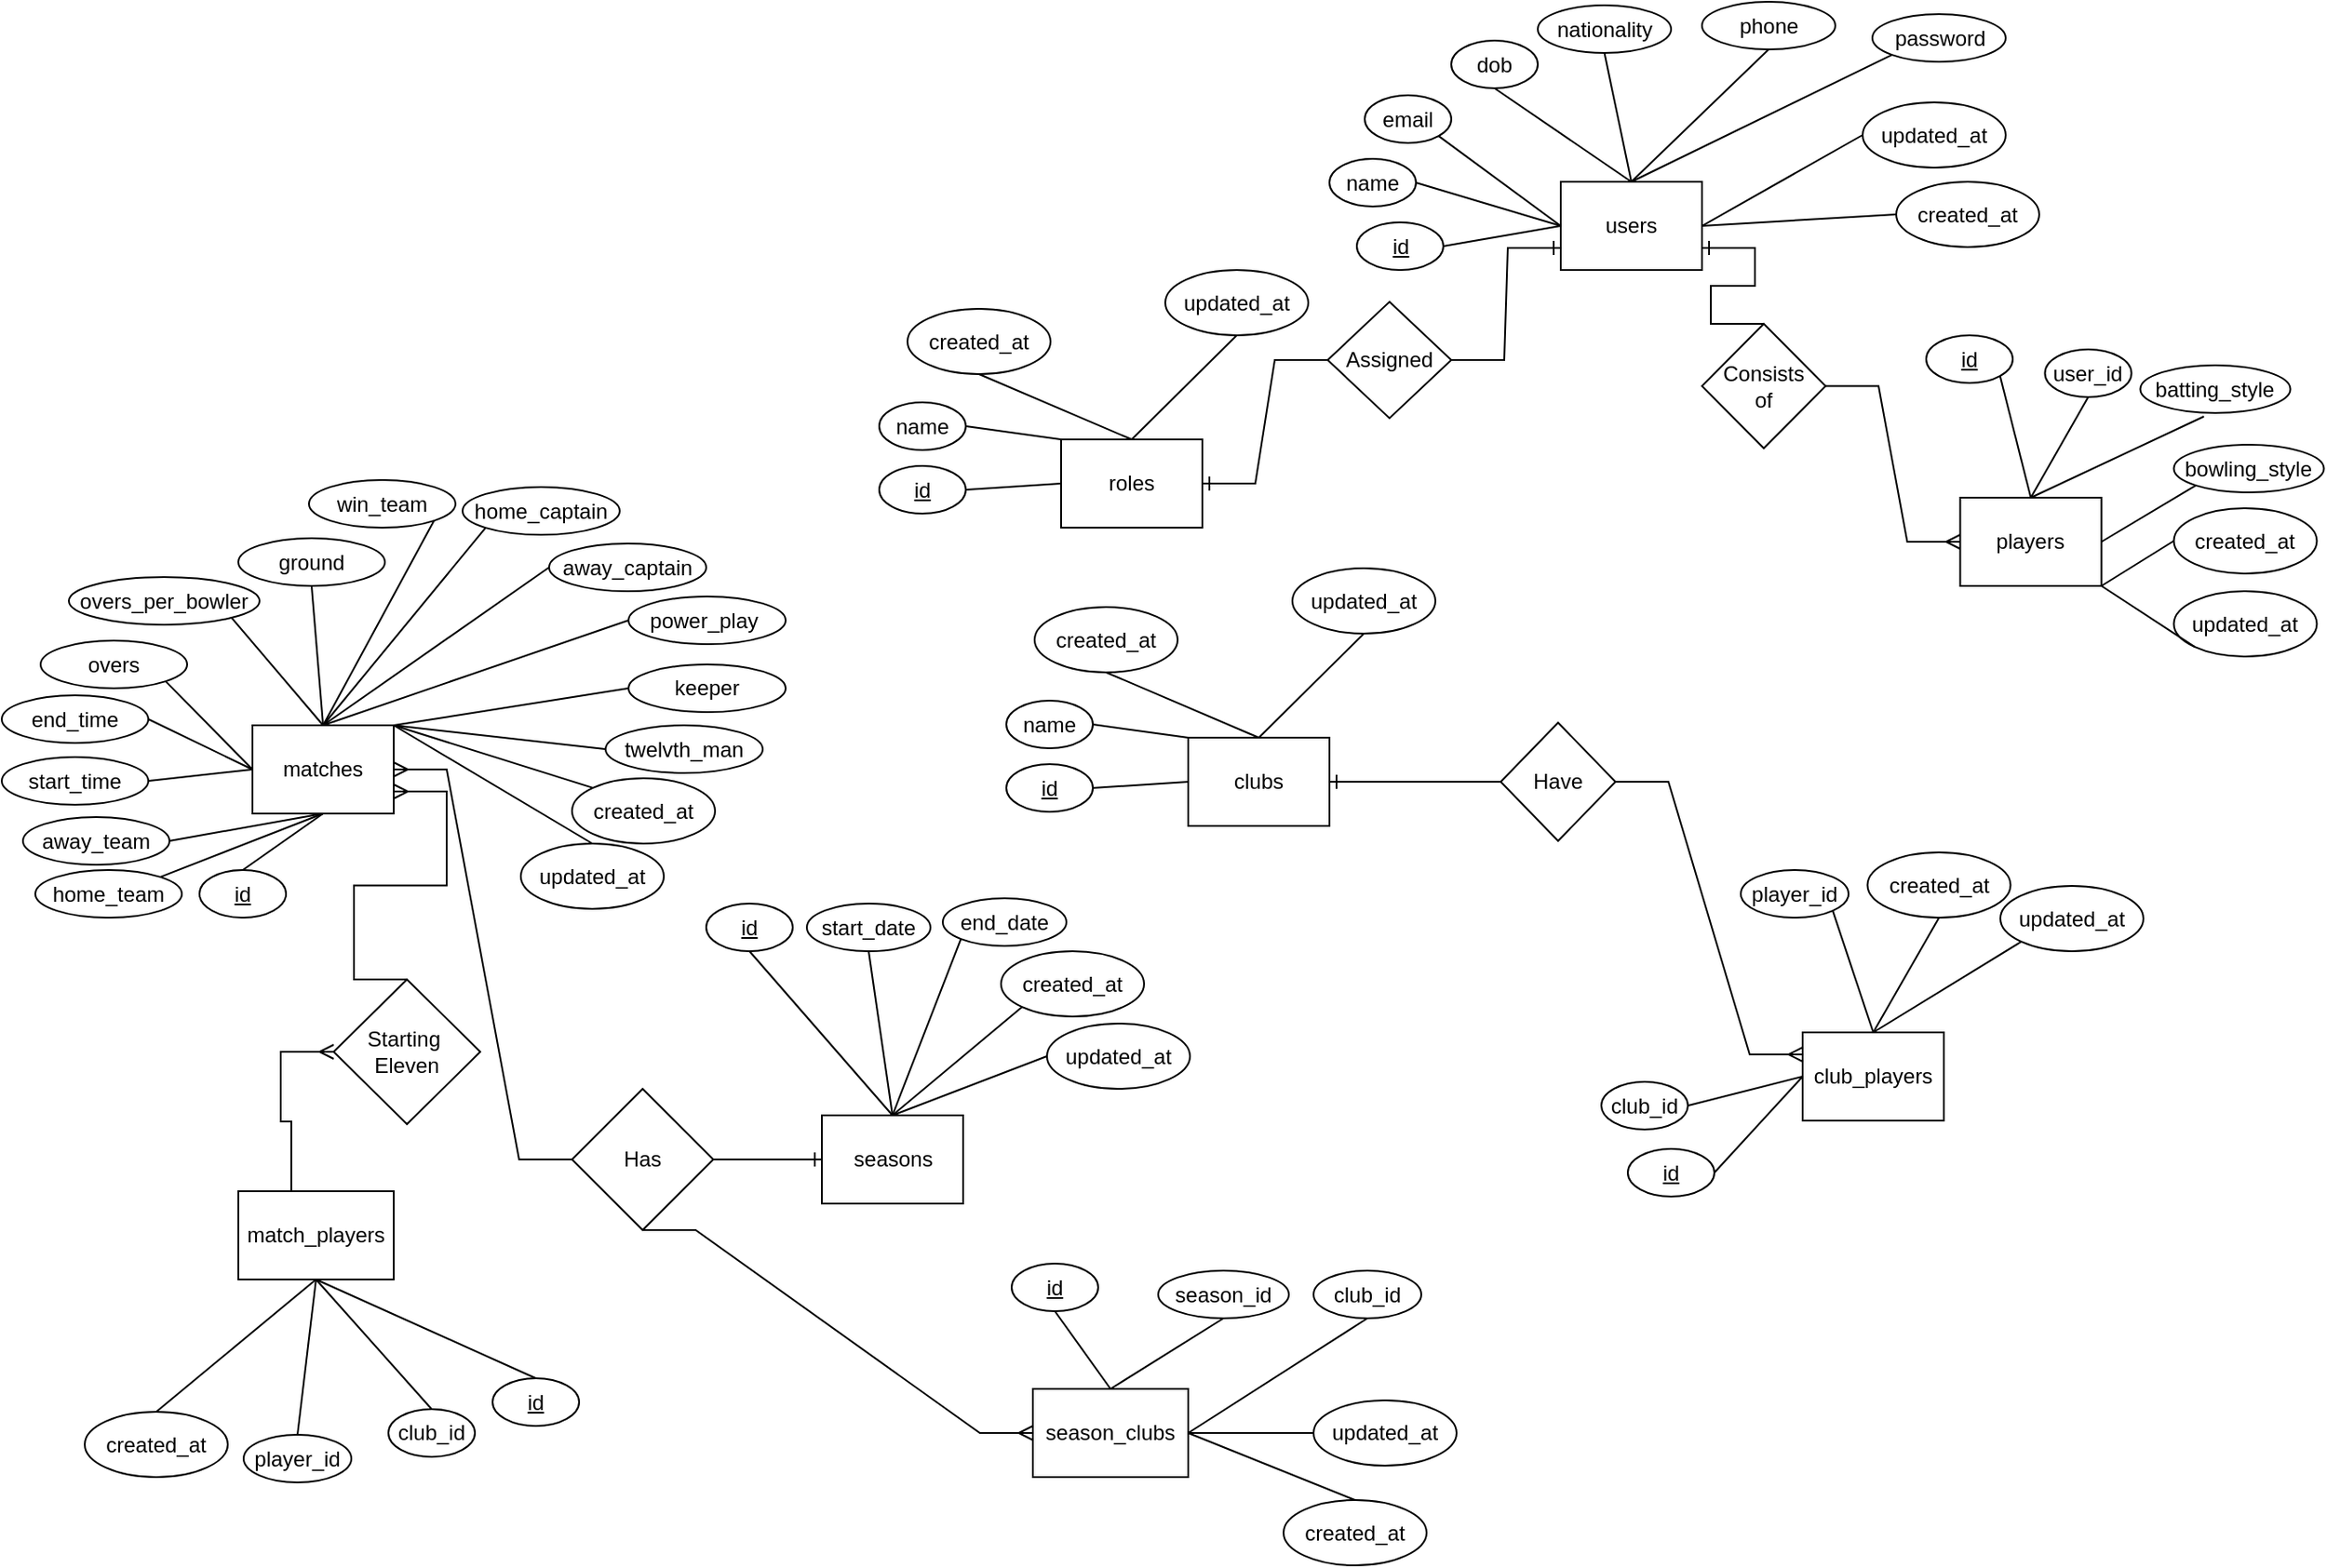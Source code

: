 <mxfile version="21.7.2" type="device">
  <diagram name="Page-1" id="DZMdjqHMWv8o_AHQN4ft">
    <mxGraphModel dx="1379" dy="1230" grid="0" gridSize="10" guides="1" tooltips="1" connect="1" arrows="1" fold="1" page="0" pageScale="1" pageWidth="850" pageHeight="1100" math="0" shadow="0">
      <root>
        <mxCell id="0" />
        <mxCell id="1" parent="0" />
        <mxCell id="oM0R_nX2dgZcSL13MjSg-1" value="clubs" style="rounded=0;whiteSpace=wrap;html=1;" parent="1" vertex="1">
          <mxGeometry x="375" y="-23" width="80" height="50" as="geometry" />
        </mxCell>
        <mxCell id="oM0R_nX2dgZcSL13MjSg-4" value="matches" style="rounded=0;whiteSpace=wrap;html=1;" parent="1" vertex="1">
          <mxGeometry x="-155" y="-30" width="80" height="50" as="geometry" />
        </mxCell>
        <mxCell id="oM0R_nX2dgZcSL13MjSg-11" value="&lt;u&gt;id&lt;/u&gt;" style="ellipse;whiteSpace=wrap;html=1;" parent="1" vertex="1">
          <mxGeometry x="272" y="-8" width="49" height="27" as="geometry" />
        </mxCell>
        <mxCell id="oM0R_nX2dgZcSL13MjSg-12" value="name" style="ellipse;whiteSpace=wrap;html=1;" parent="1" vertex="1">
          <mxGeometry x="272" y="-44" width="49" height="27" as="geometry" />
        </mxCell>
        <mxCell id="oM0R_nX2dgZcSL13MjSg-14" value="updated_at" style="ellipse;whiteSpace=wrap;html=1;" parent="1" vertex="1">
          <mxGeometry x="434" y="-119" width="81" height="37" as="geometry" />
        </mxCell>
        <mxCell id="oM0R_nX2dgZcSL13MjSg-15" value="created_at" style="ellipse;whiteSpace=wrap;html=1;" parent="1" vertex="1">
          <mxGeometry x="288" y="-97" width="81" height="37" as="geometry" />
        </mxCell>
        <mxCell id="oM0R_nX2dgZcSL13MjSg-18" value="" style="endArrow=none;html=1;rounded=0;exitX=1;exitY=0.5;exitDx=0;exitDy=0;entryX=0;entryY=0.5;entryDx=0;entryDy=0;" parent="1" source="oM0R_nX2dgZcSL13MjSg-11" target="oM0R_nX2dgZcSL13MjSg-1" edge="1">
          <mxGeometry width="50" height="50" relative="1" as="geometry">
            <mxPoint x="312" y="40" as="sourcePoint" />
            <mxPoint x="362" y="-10" as="targetPoint" />
          </mxGeometry>
        </mxCell>
        <mxCell id="oM0R_nX2dgZcSL13MjSg-20" value="" style="endArrow=none;html=1;rounded=0;entryX=0;entryY=0;entryDx=0;entryDy=0;exitX=1;exitY=0.5;exitDx=0;exitDy=0;" parent="1" source="oM0R_nX2dgZcSL13MjSg-12" target="oM0R_nX2dgZcSL13MjSg-1" edge="1">
          <mxGeometry width="50" height="50" relative="1" as="geometry">
            <mxPoint x="330" y="-17" as="sourcePoint" />
            <mxPoint x="380" y="-67" as="targetPoint" />
          </mxGeometry>
        </mxCell>
        <mxCell id="oM0R_nX2dgZcSL13MjSg-21" value="" style="endArrow=none;html=1;rounded=0;exitX=0.5;exitY=1;exitDx=0;exitDy=0;entryX=0.5;entryY=0;entryDx=0;entryDy=0;" parent="1" source="oM0R_nX2dgZcSL13MjSg-15" target="oM0R_nX2dgZcSL13MjSg-1" edge="1">
          <mxGeometry width="50" height="50" relative="1" as="geometry">
            <mxPoint x="442" y="63" as="sourcePoint" />
            <mxPoint x="409" y="-21" as="targetPoint" />
          </mxGeometry>
        </mxCell>
        <mxCell id="oM0R_nX2dgZcSL13MjSg-22" value="" style="endArrow=none;html=1;rounded=0;exitX=0.5;exitY=0;exitDx=0;exitDy=0;entryX=0.5;entryY=1;entryDx=0;entryDy=0;" parent="1" source="oM0R_nX2dgZcSL13MjSg-1" target="oM0R_nX2dgZcSL13MjSg-14" edge="1">
          <mxGeometry width="50" height="50" relative="1" as="geometry">
            <mxPoint x="338" y="-50" as="sourcePoint" />
            <mxPoint x="425" y="-13" as="targetPoint" />
          </mxGeometry>
        </mxCell>
        <mxCell id="oM0R_nX2dgZcSL13MjSg-24" value="users" style="rounded=0;whiteSpace=wrap;html=1;" parent="1" vertex="1">
          <mxGeometry x="586" y="-338" width="80" height="50" as="geometry" />
        </mxCell>
        <mxCell id="oM0R_nX2dgZcSL13MjSg-25" value="&lt;u&gt;id&lt;/u&gt;" style="ellipse;whiteSpace=wrap;html=1;" parent="1" vertex="1">
          <mxGeometry x="470.5" y="-315" width="49" height="27" as="geometry" />
        </mxCell>
        <mxCell id="oM0R_nX2dgZcSL13MjSg-26" value="name" style="ellipse;whiteSpace=wrap;html=1;" parent="1" vertex="1">
          <mxGeometry x="455" y="-351" width="49" height="27" as="geometry" />
        </mxCell>
        <mxCell id="oM0R_nX2dgZcSL13MjSg-27" value="updated_at" style="ellipse;whiteSpace=wrap;html=1;" parent="1" vertex="1">
          <mxGeometry x="757" y="-383" width="81" height="37" as="geometry" />
        </mxCell>
        <mxCell id="oM0R_nX2dgZcSL13MjSg-28" value="created_at" style="ellipse;whiteSpace=wrap;html=1;" parent="1" vertex="1">
          <mxGeometry x="776" y="-338" width="81" height="37" as="geometry" />
        </mxCell>
        <mxCell id="oM0R_nX2dgZcSL13MjSg-29" value="" style="endArrow=none;html=1;rounded=0;exitX=1;exitY=0.5;exitDx=0;exitDy=0;entryX=0;entryY=0.5;entryDx=0;entryDy=0;" parent="1" source="oM0R_nX2dgZcSL13MjSg-25" target="oM0R_nX2dgZcSL13MjSg-24" edge="1">
          <mxGeometry width="50" height="50" relative="1" as="geometry">
            <mxPoint x="523" y="-275" as="sourcePoint" />
            <mxPoint x="573" y="-325" as="targetPoint" />
          </mxGeometry>
        </mxCell>
        <mxCell id="oM0R_nX2dgZcSL13MjSg-30" value="" style="endArrow=none;html=1;rounded=0;entryX=0;entryY=0.5;entryDx=0;entryDy=0;exitX=1;exitY=0.5;exitDx=0;exitDy=0;" parent="1" source="oM0R_nX2dgZcSL13MjSg-26" target="oM0R_nX2dgZcSL13MjSg-24" edge="1">
          <mxGeometry width="50" height="50" relative="1" as="geometry">
            <mxPoint x="541" y="-332" as="sourcePoint" />
            <mxPoint x="591" y="-382" as="targetPoint" />
          </mxGeometry>
        </mxCell>
        <mxCell id="oM0R_nX2dgZcSL13MjSg-31" value="" style="endArrow=none;html=1;rounded=0;exitX=0;exitY=0.5;exitDx=0;exitDy=0;entryX=1;entryY=0.5;entryDx=0;entryDy=0;" parent="1" source="oM0R_nX2dgZcSL13MjSg-28" target="oM0R_nX2dgZcSL13MjSg-24" edge="1">
          <mxGeometry width="50" height="50" relative="1" as="geometry">
            <mxPoint x="653" y="-252" as="sourcePoint" />
            <mxPoint x="620" y="-336" as="targetPoint" />
          </mxGeometry>
        </mxCell>
        <mxCell id="oM0R_nX2dgZcSL13MjSg-32" value="" style="endArrow=none;html=1;rounded=0;exitX=1;exitY=0.5;exitDx=0;exitDy=0;entryX=0;entryY=0.5;entryDx=0;entryDy=0;" parent="1" source="oM0R_nX2dgZcSL13MjSg-24" target="oM0R_nX2dgZcSL13MjSg-27" edge="1">
          <mxGeometry width="50" height="50" relative="1" as="geometry">
            <mxPoint x="549" y="-365" as="sourcePoint" />
            <mxPoint x="636" y="-328" as="targetPoint" />
          </mxGeometry>
        </mxCell>
        <mxCell id="oM0R_nX2dgZcSL13MjSg-33" value="email" style="ellipse;whiteSpace=wrap;html=1;" parent="1" vertex="1">
          <mxGeometry x="475" y="-387" width="49" height="27" as="geometry" />
        </mxCell>
        <mxCell id="oM0R_nX2dgZcSL13MjSg-35" value="dob" style="ellipse;whiteSpace=wrap;html=1;" parent="1" vertex="1">
          <mxGeometry x="524" y="-418" width="49" height="27" as="geometry" />
        </mxCell>
        <mxCell id="oM0R_nX2dgZcSL13MjSg-37" value="nationality" style="ellipse;whiteSpace=wrap;html=1;" parent="1" vertex="1">
          <mxGeometry x="573" y="-438" width="75.5" height="27" as="geometry" />
        </mxCell>
        <mxCell id="oM0R_nX2dgZcSL13MjSg-38" value="password" style="ellipse;whiteSpace=wrap;html=1;" parent="1" vertex="1">
          <mxGeometry x="762.5" y="-433" width="75.5" height="27" as="geometry" />
        </mxCell>
        <mxCell id="oM0R_nX2dgZcSL13MjSg-39" value="phone" style="ellipse;whiteSpace=wrap;html=1;" parent="1" vertex="1">
          <mxGeometry x="666" y="-440" width="75.5" height="27" as="geometry" />
        </mxCell>
        <mxCell id="oM0R_nX2dgZcSL13MjSg-40" value="" style="endArrow=none;html=1;rounded=0;entryX=0;entryY=0.5;entryDx=0;entryDy=0;exitX=1;exitY=1;exitDx=0;exitDy=0;" parent="1" source="oM0R_nX2dgZcSL13MjSg-33" target="oM0R_nX2dgZcSL13MjSg-24" edge="1">
          <mxGeometry width="50" height="50" relative="1" as="geometry">
            <mxPoint x="514" y="-327" as="sourcePoint" />
            <mxPoint x="596" y="-303" as="targetPoint" />
          </mxGeometry>
        </mxCell>
        <mxCell id="oM0R_nX2dgZcSL13MjSg-42" value="" style="endArrow=none;html=1;rounded=0;entryX=0.5;entryY=0;entryDx=0;entryDy=0;exitX=0.5;exitY=1;exitDx=0;exitDy=0;" parent="1" source="oM0R_nX2dgZcSL13MjSg-35" target="oM0R_nX2dgZcSL13MjSg-24" edge="1">
          <mxGeometry width="50" height="50" relative="1" as="geometry">
            <mxPoint x="524" y="-317" as="sourcePoint" />
            <mxPoint x="606" y="-293" as="targetPoint" />
          </mxGeometry>
        </mxCell>
        <mxCell id="oM0R_nX2dgZcSL13MjSg-43" value="" style="endArrow=none;html=1;rounded=0;entryX=0.5;entryY=0;entryDx=0;entryDy=0;exitX=0.5;exitY=1;exitDx=0;exitDy=0;" parent="1" source="oM0R_nX2dgZcSL13MjSg-37" target="oM0R_nX2dgZcSL13MjSg-24" edge="1">
          <mxGeometry width="50" height="50" relative="1" as="geometry">
            <mxPoint x="534" y="-307" as="sourcePoint" />
            <mxPoint x="616" y="-283" as="targetPoint" />
          </mxGeometry>
        </mxCell>
        <mxCell id="oM0R_nX2dgZcSL13MjSg-44" value="" style="endArrow=none;html=1;rounded=0;entryX=0.5;entryY=0;entryDx=0;entryDy=0;exitX=0.5;exitY=1;exitDx=0;exitDy=0;" parent="1" source="oM0R_nX2dgZcSL13MjSg-39" target="oM0R_nX2dgZcSL13MjSg-24" edge="1">
          <mxGeometry width="50" height="50" relative="1" as="geometry">
            <mxPoint x="544" y="-297" as="sourcePoint" />
            <mxPoint x="626" y="-273" as="targetPoint" />
          </mxGeometry>
        </mxCell>
        <mxCell id="oM0R_nX2dgZcSL13MjSg-45" value="" style="endArrow=none;html=1;rounded=0;entryX=0.5;entryY=0;entryDx=0;entryDy=0;exitX=0;exitY=1;exitDx=0;exitDy=0;" parent="1" source="oM0R_nX2dgZcSL13MjSg-38" target="oM0R_nX2dgZcSL13MjSg-24" edge="1">
          <mxGeometry width="50" height="50" relative="1" as="geometry">
            <mxPoint x="554" y="-287" as="sourcePoint" />
            <mxPoint x="636" y="-263" as="targetPoint" />
          </mxGeometry>
        </mxCell>
        <mxCell id="oM0R_nX2dgZcSL13MjSg-46" value="club_players" style="rounded=0;whiteSpace=wrap;html=1;" parent="1" vertex="1">
          <mxGeometry x="723" y="144" width="80" height="50" as="geometry" />
        </mxCell>
        <mxCell id="oM0R_nX2dgZcSL13MjSg-47" value="&lt;u&gt;id&lt;/u&gt;" style="ellipse;whiteSpace=wrap;html=1;" parent="1" vertex="1">
          <mxGeometry x="624" y="210" width="49" height="27" as="geometry" />
        </mxCell>
        <mxCell id="oM0R_nX2dgZcSL13MjSg-48" value="club_id" style="ellipse;whiteSpace=wrap;html=1;" parent="1" vertex="1">
          <mxGeometry x="609" y="172" width="49" height="27" as="geometry" />
        </mxCell>
        <mxCell id="oM0R_nX2dgZcSL13MjSg-49" value="updated_at" style="ellipse;whiteSpace=wrap;html=1;" parent="1" vertex="1">
          <mxGeometry x="835" y="61" width="81" height="37" as="geometry" />
        </mxCell>
        <mxCell id="oM0R_nX2dgZcSL13MjSg-50" value="created_at" style="ellipse;whiteSpace=wrap;html=1;" parent="1" vertex="1">
          <mxGeometry x="759.75" y="42" width="81" height="37" as="geometry" />
        </mxCell>
        <mxCell id="oM0R_nX2dgZcSL13MjSg-51" value="" style="endArrow=none;html=1;rounded=0;exitX=1;exitY=0.5;exitDx=0;exitDy=0;entryX=0;entryY=0.5;entryDx=0;entryDy=0;" parent="1" source="oM0R_nX2dgZcSL13MjSg-47" target="oM0R_nX2dgZcSL13MjSg-46" edge="1">
          <mxGeometry width="50" height="50" relative="1" as="geometry">
            <mxPoint x="660" y="207" as="sourcePoint" />
            <mxPoint x="710" y="157" as="targetPoint" />
          </mxGeometry>
        </mxCell>
        <mxCell id="oM0R_nX2dgZcSL13MjSg-52" value="" style="endArrow=none;html=1;rounded=0;entryX=0;entryY=0.5;entryDx=0;entryDy=0;exitX=1;exitY=0.5;exitDx=0;exitDy=0;" parent="1" source="oM0R_nX2dgZcSL13MjSg-48" target="oM0R_nX2dgZcSL13MjSg-46" edge="1">
          <mxGeometry width="50" height="50" relative="1" as="geometry">
            <mxPoint x="678" y="150" as="sourcePoint" />
            <mxPoint x="728" y="100" as="targetPoint" />
          </mxGeometry>
        </mxCell>
        <mxCell id="oM0R_nX2dgZcSL13MjSg-53" value="" style="endArrow=none;html=1;rounded=0;exitX=0.5;exitY=1;exitDx=0;exitDy=0;entryX=0.5;entryY=0;entryDx=0;entryDy=0;" parent="1" source="oM0R_nX2dgZcSL13MjSg-50" target="oM0R_nX2dgZcSL13MjSg-46" edge="1">
          <mxGeometry width="50" height="50" relative="1" as="geometry">
            <mxPoint x="790" y="230" as="sourcePoint" />
            <mxPoint x="757" y="146" as="targetPoint" />
          </mxGeometry>
        </mxCell>
        <mxCell id="oM0R_nX2dgZcSL13MjSg-54" value="" style="endArrow=none;html=1;rounded=0;exitX=0.5;exitY=0;exitDx=0;exitDy=0;entryX=0;entryY=1;entryDx=0;entryDy=0;" parent="1" source="oM0R_nX2dgZcSL13MjSg-46" target="oM0R_nX2dgZcSL13MjSg-49" edge="1">
          <mxGeometry width="50" height="50" relative="1" as="geometry">
            <mxPoint x="686" y="117" as="sourcePoint" />
            <mxPoint x="773" y="154" as="targetPoint" />
          </mxGeometry>
        </mxCell>
        <mxCell id="oM0R_nX2dgZcSL13MjSg-55" value="player_id" style="ellipse;whiteSpace=wrap;html=1;" parent="1" vertex="1">
          <mxGeometry x="688" y="52" width="61" height="27" as="geometry" />
        </mxCell>
        <mxCell id="oM0R_nX2dgZcSL13MjSg-56" value="" style="endArrow=none;html=1;rounded=0;exitX=0.5;exitY=0;exitDx=0;exitDy=0;entryX=1;entryY=1;entryDx=0;entryDy=0;" parent="1" source="oM0R_nX2dgZcSL13MjSg-46" target="oM0R_nX2dgZcSL13MjSg-55" edge="1">
          <mxGeometry width="50" height="50" relative="1" as="geometry">
            <mxPoint x="385" y="146" as="sourcePoint" />
            <mxPoint x="445" y="87" as="targetPoint" />
          </mxGeometry>
        </mxCell>
        <mxCell id="oM0R_nX2dgZcSL13MjSg-61" value="&lt;u&gt;id&lt;/u&gt;" style="ellipse;whiteSpace=wrap;html=1;" parent="1" vertex="1">
          <mxGeometry x="-185" y="52" width="49" height="27" as="geometry" />
        </mxCell>
        <mxCell id="oM0R_nX2dgZcSL13MjSg-62" value="home_team" style="ellipse;whiteSpace=wrap;html=1;" parent="1" vertex="1">
          <mxGeometry x="-278" y="52" width="83" height="27" as="geometry" />
        </mxCell>
        <mxCell id="oM0R_nX2dgZcSL13MjSg-63" value="away_team" style="ellipse;whiteSpace=wrap;html=1;" parent="1" vertex="1">
          <mxGeometry x="-285" y="22" width="83" height="27" as="geometry" />
        </mxCell>
        <mxCell id="oM0R_nX2dgZcSL13MjSg-64" value="overs_per_bowler" style="ellipse;whiteSpace=wrap;html=1;" parent="1" vertex="1">
          <mxGeometry x="-259" y="-114" width="108" height="27" as="geometry" />
        </mxCell>
        <mxCell id="oM0R_nX2dgZcSL13MjSg-65" value="end_time" style="ellipse;whiteSpace=wrap;html=1;" parent="1" vertex="1">
          <mxGeometry x="-297" y="-47" width="83" height="27" as="geometry" />
        </mxCell>
        <mxCell id="oM0R_nX2dgZcSL13MjSg-66" value="start_time" style="ellipse;whiteSpace=wrap;html=1;" parent="1" vertex="1">
          <mxGeometry x="-297" y="-12" width="83" height="27" as="geometry" />
        </mxCell>
        <mxCell id="oM0R_nX2dgZcSL13MjSg-67" value="overs" style="ellipse;whiteSpace=wrap;html=1;" parent="1" vertex="1">
          <mxGeometry x="-275" y="-78" width="83" height="27" as="geometry" />
        </mxCell>
        <mxCell id="oM0R_nX2dgZcSL13MjSg-68" value="ground" style="ellipse;whiteSpace=wrap;html=1;" parent="1" vertex="1">
          <mxGeometry x="-163" y="-136" width="83" height="27" as="geometry" />
        </mxCell>
        <mxCell id="oM0R_nX2dgZcSL13MjSg-70" value="home_captain" style="ellipse;whiteSpace=wrap;html=1;" parent="1" vertex="1">
          <mxGeometry x="-36" y="-165" width="89" height="27" as="geometry" />
        </mxCell>
        <mxCell id="oM0R_nX2dgZcSL13MjSg-71" value="win_team" style="ellipse;whiteSpace=wrap;html=1;" parent="1" vertex="1">
          <mxGeometry x="-123" y="-169" width="83" height="27" as="geometry" />
        </mxCell>
        <mxCell id="oM0R_nX2dgZcSL13MjSg-72" value="away_captain" style="ellipse;whiteSpace=wrap;html=1;" parent="1" vertex="1">
          <mxGeometry x="13" y="-133" width="89" height="27" as="geometry" />
        </mxCell>
        <mxCell id="oM0R_nX2dgZcSL13MjSg-74" value="keeper" style="ellipse;whiteSpace=wrap;html=1;" parent="1" vertex="1">
          <mxGeometry x="58" y="-64.5" width="89" height="27" as="geometry" />
        </mxCell>
        <mxCell id="oM0R_nX2dgZcSL13MjSg-76" value="power_play&amp;nbsp;" style="ellipse;whiteSpace=wrap;html=1;" parent="1" vertex="1">
          <mxGeometry x="58" y="-103" width="89" height="27" as="geometry" />
        </mxCell>
        <mxCell id="oM0R_nX2dgZcSL13MjSg-77" value="twelvth_man" style="ellipse;whiteSpace=wrap;html=1;" parent="1" vertex="1">
          <mxGeometry x="45" y="-30" width="89" height="27" as="geometry" />
        </mxCell>
        <mxCell id="oM0R_nX2dgZcSL13MjSg-78" value="updated_at" style="ellipse;whiteSpace=wrap;html=1;" parent="1" vertex="1">
          <mxGeometry x="-3" y="37" width="81" height="37" as="geometry" />
        </mxCell>
        <mxCell id="oM0R_nX2dgZcSL13MjSg-79" value="created_at" style="ellipse;whiteSpace=wrap;html=1;" parent="1" vertex="1">
          <mxGeometry x="26" width="81" height="37" as="geometry" />
        </mxCell>
        <mxCell id="oM0R_nX2dgZcSL13MjSg-81" value="" style="endArrow=none;html=1;rounded=0;exitX=0.5;exitY=0;exitDx=0;exitDy=0;entryX=0.5;entryY=1;entryDx=0;entryDy=0;" parent="1" source="oM0R_nX2dgZcSL13MjSg-61" target="oM0R_nX2dgZcSL13MjSg-4" edge="1">
          <mxGeometry width="50" height="50" relative="1" as="geometry">
            <mxPoint x="148" y="-180" as="sourcePoint" />
            <mxPoint x="202" y="-184" as="targetPoint" />
          </mxGeometry>
        </mxCell>
        <mxCell id="oM0R_nX2dgZcSL13MjSg-82" value="" style="endArrow=none;html=1;rounded=0;exitX=1;exitY=0;exitDx=0;exitDy=0;entryX=0.5;entryY=1;entryDx=0;entryDy=0;" parent="1" source="oM0R_nX2dgZcSL13MjSg-62" target="oM0R_nX2dgZcSL13MjSg-4" edge="1">
          <mxGeometry width="50" height="50" relative="1" as="geometry">
            <mxPoint x="259" y="-80" as="sourcePoint" />
            <mxPoint x="309" y="-130" as="targetPoint" />
          </mxGeometry>
        </mxCell>
        <mxCell id="oM0R_nX2dgZcSL13MjSg-83" value="" style="endArrow=none;html=1;rounded=0;exitX=1;exitY=0.5;exitDx=0;exitDy=0;entryX=0.5;entryY=1;entryDx=0;entryDy=0;" parent="1" source="oM0R_nX2dgZcSL13MjSg-63" target="oM0R_nX2dgZcSL13MjSg-4" edge="1">
          <mxGeometry width="50" height="50" relative="1" as="geometry">
            <mxPoint x="-181" y="-80" as="sourcePoint" />
            <mxPoint x="-131" y="-130" as="targetPoint" />
          </mxGeometry>
        </mxCell>
        <mxCell id="oM0R_nX2dgZcSL13MjSg-84" value="" style="endArrow=none;html=1;rounded=0;exitX=1;exitY=0.5;exitDx=0;exitDy=0;entryX=0;entryY=0.5;entryDx=0;entryDy=0;" parent="1" source="oM0R_nX2dgZcSL13MjSg-66" target="oM0R_nX2dgZcSL13MjSg-4" edge="1">
          <mxGeometry width="50" height="50" relative="1" as="geometry">
            <mxPoint x="-181" y="-80" as="sourcePoint" />
            <mxPoint x="-131" y="-130" as="targetPoint" />
          </mxGeometry>
        </mxCell>
        <mxCell id="oM0R_nX2dgZcSL13MjSg-85" value="" style="endArrow=none;html=1;rounded=0;exitX=1;exitY=0.5;exitDx=0;exitDy=0;entryX=0;entryY=0.5;entryDx=0;entryDy=0;" parent="1" source="oM0R_nX2dgZcSL13MjSg-65" target="oM0R_nX2dgZcSL13MjSg-4" edge="1">
          <mxGeometry width="50" height="50" relative="1" as="geometry">
            <mxPoint x="-204" y="12" as="sourcePoint" />
            <mxPoint x="-152" y="-4" as="targetPoint" />
          </mxGeometry>
        </mxCell>
        <mxCell id="oM0R_nX2dgZcSL13MjSg-86" value="" style="endArrow=none;html=1;rounded=0;exitX=1;exitY=1;exitDx=0;exitDy=0;entryX=0;entryY=0.5;entryDx=0;entryDy=0;" parent="1" source="oM0R_nX2dgZcSL13MjSg-67" target="oM0R_nX2dgZcSL13MjSg-4" edge="1">
          <mxGeometry width="50" height="50" relative="1" as="geometry">
            <mxPoint x="-194" y="22" as="sourcePoint" />
            <mxPoint x="-155" y="-4" as="targetPoint" />
          </mxGeometry>
        </mxCell>
        <mxCell id="oM0R_nX2dgZcSL13MjSg-87" value="" style="endArrow=none;html=1;rounded=0;exitX=1;exitY=1;exitDx=0;exitDy=0;entryX=0.5;entryY=0;entryDx=0;entryDy=0;" parent="1" source="oM0R_nX2dgZcSL13MjSg-64" target="oM0R_nX2dgZcSL13MjSg-4" edge="1">
          <mxGeometry width="50" height="50" relative="1" as="geometry">
            <mxPoint x="-184" y="32" as="sourcePoint" />
            <mxPoint x="-125" y="25" as="targetPoint" />
          </mxGeometry>
        </mxCell>
        <mxCell id="oM0R_nX2dgZcSL13MjSg-88" value="" style="endArrow=none;html=1;rounded=0;exitX=0.5;exitY=1;exitDx=0;exitDy=0;entryX=0.5;entryY=0;entryDx=0;entryDy=0;" parent="1" source="oM0R_nX2dgZcSL13MjSg-68" target="oM0R_nX2dgZcSL13MjSg-4" edge="1">
          <mxGeometry width="50" height="50" relative="1" as="geometry">
            <mxPoint x="-174" y="42" as="sourcePoint" />
            <mxPoint x="-115" y="35" as="targetPoint" />
          </mxGeometry>
        </mxCell>
        <mxCell id="oM0R_nX2dgZcSL13MjSg-89" value="" style="endArrow=none;html=1;rounded=0;exitX=1;exitY=1;exitDx=0;exitDy=0;entryX=0.5;entryY=0;entryDx=0;entryDy=0;" parent="1" source="oM0R_nX2dgZcSL13MjSg-71" target="oM0R_nX2dgZcSL13MjSg-4" edge="1">
          <mxGeometry width="50" height="50" relative="1" as="geometry">
            <mxPoint x="-164" y="52" as="sourcePoint" />
            <mxPoint x="-105" y="45" as="targetPoint" />
          </mxGeometry>
        </mxCell>
        <mxCell id="oM0R_nX2dgZcSL13MjSg-90" value="" style="endArrow=none;html=1;rounded=0;exitX=0;exitY=1;exitDx=0;exitDy=0;entryX=0.5;entryY=0;entryDx=0;entryDy=0;" parent="1" source="oM0R_nX2dgZcSL13MjSg-70" target="oM0R_nX2dgZcSL13MjSg-4" edge="1">
          <mxGeometry width="50" height="50" relative="1" as="geometry">
            <mxPoint x="-154" y="62" as="sourcePoint" />
            <mxPoint x="-95" y="55" as="targetPoint" />
          </mxGeometry>
        </mxCell>
        <mxCell id="oM0R_nX2dgZcSL13MjSg-91" value="" style="endArrow=none;html=1;rounded=0;exitX=0;exitY=0.5;exitDx=0;exitDy=0;entryX=0.5;entryY=0;entryDx=0;entryDy=0;" parent="1" source="oM0R_nX2dgZcSL13MjSg-72" target="oM0R_nX2dgZcSL13MjSg-4" edge="1">
          <mxGeometry width="50" height="50" relative="1" as="geometry">
            <mxPoint x="-144" y="72" as="sourcePoint" />
            <mxPoint x="-85" y="65" as="targetPoint" />
          </mxGeometry>
        </mxCell>
        <mxCell id="oM0R_nX2dgZcSL13MjSg-92" value="" style="endArrow=none;html=1;rounded=0;exitX=0;exitY=0.5;exitDx=0;exitDy=0;entryX=0.5;entryY=0;entryDx=0;entryDy=0;" parent="1" source="oM0R_nX2dgZcSL13MjSg-76" target="oM0R_nX2dgZcSL13MjSg-4" edge="1">
          <mxGeometry width="50" height="50" relative="1" as="geometry">
            <mxPoint x="-134" y="82" as="sourcePoint" />
            <mxPoint x="-75" y="75" as="targetPoint" />
          </mxGeometry>
        </mxCell>
        <mxCell id="oM0R_nX2dgZcSL13MjSg-93" value="" style="endArrow=none;html=1;rounded=0;exitX=0;exitY=0.5;exitDx=0;exitDy=0;entryX=1;entryY=0;entryDx=0;entryDy=0;" parent="1" source="oM0R_nX2dgZcSL13MjSg-74" target="oM0R_nX2dgZcSL13MjSg-4" edge="1">
          <mxGeometry width="50" height="50" relative="1" as="geometry">
            <mxPoint x="-124" y="92" as="sourcePoint" />
            <mxPoint x="-65" y="85" as="targetPoint" />
          </mxGeometry>
        </mxCell>
        <mxCell id="oM0R_nX2dgZcSL13MjSg-94" value="" style="endArrow=none;html=1;rounded=0;exitX=1;exitY=0;exitDx=0;exitDy=0;entryX=0;entryY=0.5;entryDx=0;entryDy=0;" parent="1" source="oM0R_nX2dgZcSL13MjSg-4" target="oM0R_nX2dgZcSL13MjSg-77" edge="1">
          <mxGeometry width="50" height="50" relative="1" as="geometry">
            <mxPoint x="-114" y="102" as="sourcePoint" />
            <mxPoint x="-55" y="95" as="targetPoint" />
          </mxGeometry>
        </mxCell>
        <mxCell id="oM0R_nX2dgZcSL13MjSg-95" value="" style="endArrow=none;html=1;rounded=0;exitX=1;exitY=0;exitDx=0;exitDy=0;entryX=0;entryY=0;entryDx=0;entryDy=0;" parent="1" source="oM0R_nX2dgZcSL13MjSg-4" target="oM0R_nX2dgZcSL13MjSg-79" edge="1">
          <mxGeometry width="50" height="50" relative="1" as="geometry">
            <mxPoint x="-104" y="112" as="sourcePoint" />
            <mxPoint x="-45" y="105" as="targetPoint" />
          </mxGeometry>
        </mxCell>
        <mxCell id="oM0R_nX2dgZcSL13MjSg-96" value="" style="endArrow=none;html=1;rounded=0;exitX=1;exitY=0;exitDx=0;exitDy=0;entryX=0.5;entryY=0;entryDx=0;entryDy=0;" parent="1" source="oM0R_nX2dgZcSL13MjSg-4" target="oM0R_nX2dgZcSL13MjSg-78" edge="1">
          <mxGeometry width="50" height="50" relative="1" as="geometry">
            <mxPoint x="-94" y="122" as="sourcePoint" />
            <mxPoint x="-35" y="115" as="targetPoint" />
          </mxGeometry>
        </mxCell>
        <mxCell id="oM0R_nX2dgZcSL13MjSg-97" value="match_players" style="rounded=0;whiteSpace=wrap;html=1;" parent="1" vertex="1">
          <mxGeometry x="-163" y="234" width="88" height="50" as="geometry" />
        </mxCell>
        <mxCell id="oM0R_nX2dgZcSL13MjSg-98" value="&lt;u&gt;id&lt;/u&gt;" style="ellipse;whiteSpace=wrap;html=1;" parent="1" vertex="1">
          <mxGeometry x="-19" y="340" width="49" height="27" as="geometry" />
        </mxCell>
        <mxCell id="oM0R_nX2dgZcSL13MjSg-99" value="club_id" style="ellipse;whiteSpace=wrap;html=1;" parent="1" vertex="1">
          <mxGeometry x="-78" y="357.5" width="49" height="27" as="geometry" />
        </mxCell>
        <mxCell id="oM0R_nX2dgZcSL13MjSg-101" value="created_at" style="ellipse;whiteSpace=wrap;html=1;" parent="1" vertex="1">
          <mxGeometry x="-250" y="359" width="81" height="37" as="geometry" />
        </mxCell>
        <mxCell id="oM0R_nX2dgZcSL13MjSg-102" value="" style="endArrow=none;html=1;rounded=0;exitX=0.5;exitY=0;exitDx=0;exitDy=0;entryX=0.5;entryY=1;entryDx=0;entryDy=0;" parent="1" source="oM0R_nX2dgZcSL13MjSg-98" target="oM0R_nX2dgZcSL13MjSg-97" edge="1">
          <mxGeometry width="50" height="50" relative="1" as="geometry">
            <mxPoint x="-226" y="297" as="sourcePoint" />
            <mxPoint x="-176" y="247" as="targetPoint" />
          </mxGeometry>
        </mxCell>
        <mxCell id="oM0R_nX2dgZcSL13MjSg-103" value="" style="endArrow=none;html=1;rounded=0;exitX=0.5;exitY=0;exitDx=0;exitDy=0;entryX=0.5;entryY=1;entryDx=0;entryDy=0;" parent="1" source="oM0R_nX2dgZcSL13MjSg-99" target="oM0R_nX2dgZcSL13MjSg-97" edge="1">
          <mxGeometry width="50" height="50" relative="1" as="geometry">
            <mxPoint x="-208" y="240" as="sourcePoint" />
            <mxPoint x="-119" y="285" as="targetPoint" />
          </mxGeometry>
        </mxCell>
        <mxCell id="oM0R_nX2dgZcSL13MjSg-104" value="" style="endArrow=none;html=1;rounded=0;exitX=0.5;exitY=0;exitDx=0;exitDy=0;entryX=0.5;entryY=1;entryDx=0;entryDy=0;" parent="1" source="oM0R_nX2dgZcSL13MjSg-101" target="oM0R_nX2dgZcSL13MjSg-97" edge="1">
          <mxGeometry width="50" height="50" relative="1" as="geometry">
            <mxPoint x="-96" y="320" as="sourcePoint" />
            <mxPoint x="-128" y="282" as="targetPoint" />
          </mxGeometry>
        </mxCell>
        <mxCell id="oM0R_nX2dgZcSL13MjSg-106" value="player_id" style="ellipse;whiteSpace=wrap;html=1;" parent="1" vertex="1">
          <mxGeometry x="-160" y="372" width="61" height="27" as="geometry" />
        </mxCell>
        <mxCell id="oM0R_nX2dgZcSL13MjSg-107" value="" style="endArrow=none;html=1;rounded=0;exitX=0.5;exitY=1;exitDx=0;exitDy=0;entryX=0.5;entryY=0;entryDx=0;entryDy=0;" parent="1" source="oM0R_nX2dgZcSL13MjSg-97" target="oM0R_nX2dgZcSL13MjSg-106" edge="1">
          <mxGeometry width="50" height="50" relative="1" as="geometry">
            <mxPoint x="-501" y="236" as="sourcePoint" />
            <mxPoint x="-441" y="177" as="targetPoint" />
          </mxGeometry>
        </mxCell>
        <mxCell id="oM0R_nX2dgZcSL13MjSg-130" value="roles" style="rounded=0;whiteSpace=wrap;html=1;" parent="1" vertex="1">
          <mxGeometry x="303" y="-192" width="80" height="50" as="geometry" />
        </mxCell>
        <mxCell id="oM0R_nX2dgZcSL13MjSg-131" value="&lt;u&gt;id&lt;/u&gt;" style="ellipse;whiteSpace=wrap;html=1;" parent="1" vertex="1">
          <mxGeometry x="200" y="-177" width="49" height="27" as="geometry" />
        </mxCell>
        <mxCell id="oM0R_nX2dgZcSL13MjSg-132" value="name" style="ellipse;whiteSpace=wrap;html=1;" parent="1" vertex="1">
          <mxGeometry x="200" y="-213" width="49" height="27" as="geometry" />
        </mxCell>
        <mxCell id="oM0R_nX2dgZcSL13MjSg-133" value="updated_at" style="ellipse;whiteSpace=wrap;html=1;" parent="1" vertex="1">
          <mxGeometry x="362" y="-288" width="81" height="37" as="geometry" />
        </mxCell>
        <mxCell id="oM0R_nX2dgZcSL13MjSg-134" value="created_at" style="ellipse;whiteSpace=wrap;html=1;" parent="1" vertex="1">
          <mxGeometry x="216" y="-266" width="81" height="37" as="geometry" />
        </mxCell>
        <mxCell id="oM0R_nX2dgZcSL13MjSg-135" value="" style="endArrow=none;html=1;rounded=0;exitX=1;exitY=0.5;exitDx=0;exitDy=0;entryX=0;entryY=0.5;entryDx=0;entryDy=0;" parent="1" source="oM0R_nX2dgZcSL13MjSg-131" target="oM0R_nX2dgZcSL13MjSg-130" edge="1">
          <mxGeometry width="50" height="50" relative="1" as="geometry">
            <mxPoint x="240" y="-129" as="sourcePoint" />
            <mxPoint x="290" y="-179" as="targetPoint" />
          </mxGeometry>
        </mxCell>
        <mxCell id="oM0R_nX2dgZcSL13MjSg-136" value="" style="endArrow=none;html=1;rounded=0;entryX=0;entryY=0;entryDx=0;entryDy=0;exitX=1;exitY=0.5;exitDx=0;exitDy=0;" parent="1" source="oM0R_nX2dgZcSL13MjSg-132" target="oM0R_nX2dgZcSL13MjSg-130" edge="1">
          <mxGeometry width="50" height="50" relative="1" as="geometry">
            <mxPoint x="258" y="-186" as="sourcePoint" />
            <mxPoint x="308" y="-236" as="targetPoint" />
          </mxGeometry>
        </mxCell>
        <mxCell id="oM0R_nX2dgZcSL13MjSg-137" value="" style="endArrow=none;html=1;rounded=0;exitX=0.5;exitY=1;exitDx=0;exitDy=0;entryX=0.5;entryY=0;entryDx=0;entryDy=0;" parent="1" source="oM0R_nX2dgZcSL13MjSg-134" target="oM0R_nX2dgZcSL13MjSg-130" edge="1">
          <mxGeometry width="50" height="50" relative="1" as="geometry">
            <mxPoint x="370" y="-106" as="sourcePoint" />
            <mxPoint x="337" y="-190" as="targetPoint" />
          </mxGeometry>
        </mxCell>
        <mxCell id="oM0R_nX2dgZcSL13MjSg-138" value="" style="endArrow=none;html=1;rounded=0;exitX=0.5;exitY=0;exitDx=0;exitDy=0;entryX=0.5;entryY=1;entryDx=0;entryDy=0;" parent="1" source="oM0R_nX2dgZcSL13MjSg-130" target="oM0R_nX2dgZcSL13MjSg-133" edge="1">
          <mxGeometry width="50" height="50" relative="1" as="geometry">
            <mxPoint x="266" y="-219" as="sourcePoint" />
            <mxPoint x="353" y="-182" as="targetPoint" />
          </mxGeometry>
        </mxCell>
        <mxCell id="oM0R_nX2dgZcSL13MjSg-139" value="season_clubs" style="rounded=0;whiteSpace=wrap;html=1;direction=east;" parent="1" vertex="1">
          <mxGeometry x="287" y="346" width="88" height="50" as="geometry" />
        </mxCell>
        <mxCell id="oM0R_nX2dgZcSL13MjSg-140" value="&lt;u&gt;id&lt;/u&gt;" style="ellipse;whiteSpace=wrap;html=1;direction=east;" parent="1" vertex="1">
          <mxGeometry x="275" y="275" width="49" height="27" as="geometry" />
        </mxCell>
        <mxCell id="oM0R_nX2dgZcSL13MjSg-141" value="season_id" style="ellipse;whiteSpace=wrap;html=1;direction=east;" parent="1" vertex="1">
          <mxGeometry x="358" y="279" width="74" height="27" as="geometry" />
        </mxCell>
        <mxCell id="oM0R_nX2dgZcSL13MjSg-142" value="updated_at" style="ellipse;whiteSpace=wrap;html=1;direction=east;" parent="1" vertex="1">
          <mxGeometry x="446" y="352.5" width="81" height="37" as="geometry" />
        </mxCell>
        <mxCell id="oM0R_nX2dgZcSL13MjSg-143" value="" style="endArrow=none;html=1;rounded=0;exitX=0.5;exitY=1;exitDx=0;exitDy=0;entryX=0.5;entryY=0;entryDx=0;entryDy=0;" parent="1" source="oM0R_nX2dgZcSL13MjSg-140" target="oM0R_nX2dgZcSL13MjSg-139" edge="1">
          <mxGeometry width="50" height="50" relative="1" as="geometry">
            <mxPoint x="-273" y="365" as="sourcePoint" />
            <mxPoint x="-223" y="315" as="targetPoint" />
          </mxGeometry>
        </mxCell>
        <mxCell id="oM0R_nX2dgZcSL13MjSg-144" value="" style="endArrow=none;html=1;rounded=0;entryX=0.5;entryY=0;entryDx=0;entryDy=0;exitX=0.5;exitY=1;exitDx=0;exitDy=0;" parent="1" source="oM0R_nX2dgZcSL13MjSg-141" target="oM0R_nX2dgZcSL13MjSg-139" edge="1">
          <mxGeometry width="50" height="50" relative="1" as="geometry">
            <mxPoint x="242" y="352" as="sourcePoint" />
            <mxPoint x="292" y="302" as="targetPoint" />
          </mxGeometry>
        </mxCell>
        <mxCell id="oM0R_nX2dgZcSL13MjSg-145" value="" style="endArrow=none;html=1;rounded=0;exitX=0;exitY=0.5;exitDx=0;exitDy=0;entryX=1;entryY=0.5;entryDx=0;entryDy=0;" parent="1" source="oM0R_nX2dgZcSL13MjSg-142" target="oM0R_nX2dgZcSL13MjSg-139" edge="1">
          <mxGeometry width="50" height="50" relative="1" as="geometry">
            <mxPoint x="-143" y="388" as="sourcePoint" />
            <mxPoint x="-176" y="304" as="targetPoint" />
          </mxGeometry>
        </mxCell>
        <mxCell id="oM0R_nX2dgZcSL13MjSg-146" value="club_id" style="ellipse;whiteSpace=wrap;html=1;direction=east;" parent="1" vertex="1">
          <mxGeometry x="446" y="279" width="61" height="27" as="geometry" />
        </mxCell>
        <mxCell id="oM0R_nX2dgZcSL13MjSg-147" value="" style="endArrow=none;html=1;rounded=0;exitX=1;exitY=0.5;exitDx=0;exitDy=0;entryX=0.5;entryY=1;entryDx=0;entryDy=0;" parent="1" source="oM0R_nX2dgZcSL13MjSg-139" target="oM0R_nX2dgZcSL13MjSg-146" edge="1">
          <mxGeometry width="50" height="50" relative="1" as="geometry">
            <mxPoint x="-51" y="348" as="sourcePoint" />
            <mxPoint x="9" y="289" as="targetPoint" />
          </mxGeometry>
        </mxCell>
        <mxCell id="oM0R_nX2dgZcSL13MjSg-148" value="created_at" style="ellipse;whiteSpace=wrap;html=1;direction=east;" parent="1" vertex="1">
          <mxGeometry x="429" y="409" width="81" height="37" as="geometry" />
        </mxCell>
        <mxCell id="oM0R_nX2dgZcSL13MjSg-149" value="" style="endArrow=none;html=1;rounded=0;exitX=0.5;exitY=0;exitDx=0;exitDy=0;entryX=1;entryY=0.5;entryDx=0;entryDy=0;" parent="1" source="oM0R_nX2dgZcSL13MjSg-148" target="oM0R_nX2dgZcSL13MjSg-139" edge="1">
          <mxGeometry width="50" height="50" relative="1" as="geometry">
            <mxPoint x="333" y="308" as="sourcePoint" />
            <mxPoint x="341" y="356" as="targetPoint" />
          </mxGeometry>
        </mxCell>
        <mxCell id="oM0R_nX2dgZcSL13MjSg-150" value="seasons" style="rounded=0;whiteSpace=wrap;html=1;" parent="1" vertex="1">
          <mxGeometry x="167.5" y="191" width="80" height="50" as="geometry" />
        </mxCell>
        <mxCell id="oM0R_nX2dgZcSL13MjSg-151" value="&lt;u&gt;id&lt;/u&gt;" style="ellipse;whiteSpace=wrap;html=1;" parent="1" vertex="1">
          <mxGeometry x="102" y="71" width="49" height="27" as="geometry" />
        </mxCell>
        <mxCell id="oM0R_nX2dgZcSL13MjSg-152" value="start_date" style="ellipse;whiteSpace=wrap;html=1;" parent="1" vertex="1">
          <mxGeometry x="159" y="71" width="70" height="27" as="geometry" />
        </mxCell>
        <mxCell id="oM0R_nX2dgZcSL13MjSg-153" value="updated_at" style="ellipse;whiteSpace=wrap;html=1;" parent="1" vertex="1">
          <mxGeometry x="295" y="139" width="81" height="37" as="geometry" />
        </mxCell>
        <mxCell id="oM0R_nX2dgZcSL13MjSg-154" value="created_at" style="ellipse;whiteSpace=wrap;html=1;" parent="1" vertex="1">
          <mxGeometry x="269" y="98" width="81" height="37" as="geometry" />
        </mxCell>
        <mxCell id="oM0R_nX2dgZcSL13MjSg-155" value="" style="endArrow=none;html=1;rounded=0;exitX=0.5;exitY=1;exitDx=0;exitDy=0;entryX=0.5;entryY=0;entryDx=0;entryDy=0;" parent="1" source="oM0R_nX2dgZcSL13MjSg-151" target="oM0R_nX2dgZcSL13MjSg-150" edge="1">
          <mxGeometry width="50" height="50" relative="1" as="geometry">
            <mxPoint x="104.5" y="254" as="sourcePoint" />
            <mxPoint x="154.5" y="204" as="targetPoint" />
          </mxGeometry>
        </mxCell>
        <mxCell id="oM0R_nX2dgZcSL13MjSg-156" value="" style="endArrow=none;html=1;rounded=0;entryX=0.5;entryY=0;entryDx=0;entryDy=0;exitX=0.5;exitY=1;exitDx=0;exitDy=0;" parent="1" source="oM0R_nX2dgZcSL13MjSg-152" target="oM0R_nX2dgZcSL13MjSg-150" edge="1">
          <mxGeometry width="50" height="50" relative="1" as="geometry">
            <mxPoint x="122.5" y="197" as="sourcePoint" />
            <mxPoint x="172.5" y="147" as="targetPoint" />
          </mxGeometry>
        </mxCell>
        <mxCell id="oM0R_nX2dgZcSL13MjSg-157" value="" style="endArrow=none;html=1;rounded=0;exitX=0;exitY=1;exitDx=0;exitDy=0;entryX=0.5;entryY=0;entryDx=0;entryDy=0;" parent="1" source="oM0R_nX2dgZcSL13MjSg-154" target="oM0R_nX2dgZcSL13MjSg-150" edge="1">
          <mxGeometry width="50" height="50" relative="1" as="geometry">
            <mxPoint x="234.5" y="277" as="sourcePoint" />
            <mxPoint x="201.5" y="193" as="targetPoint" />
          </mxGeometry>
        </mxCell>
        <mxCell id="oM0R_nX2dgZcSL13MjSg-158" value="" style="endArrow=none;html=1;rounded=0;exitX=0.5;exitY=0;exitDx=0;exitDy=0;entryX=0;entryY=0.5;entryDx=0;entryDy=0;" parent="1" source="oM0R_nX2dgZcSL13MjSg-150" target="oM0R_nX2dgZcSL13MjSg-153" edge="1">
          <mxGeometry width="50" height="50" relative="1" as="geometry">
            <mxPoint x="130.5" y="164" as="sourcePoint" />
            <mxPoint x="217.5" y="201" as="targetPoint" />
          </mxGeometry>
        </mxCell>
        <mxCell id="oM0R_nX2dgZcSL13MjSg-159" value="end_date" style="ellipse;whiteSpace=wrap;html=1;" parent="1" vertex="1">
          <mxGeometry x="236" y="68" width="70" height="27" as="geometry" />
        </mxCell>
        <mxCell id="oM0R_nX2dgZcSL13MjSg-160" value="" style="endArrow=none;html=1;rounded=0;exitX=0;exitY=1;exitDx=0;exitDy=0;entryX=0.5;entryY=0;entryDx=0;entryDy=0;" parent="1" source="oM0R_nX2dgZcSL13MjSg-159" target="oM0R_nX2dgZcSL13MjSg-150" edge="1">
          <mxGeometry width="50" height="50" relative="1" as="geometry">
            <mxPoint x="144.5" y="219" as="sourcePoint" />
            <mxPoint x="194.5" y="169" as="targetPoint" />
          </mxGeometry>
        </mxCell>
        <mxCell id="oM0R_nX2dgZcSL13MjSg-163" value="Assigned" style="rhombus;whiteSpace=wrap;html=1;" parent="1" vertex="1">
          <mxGeometry x="454" y="-270" width="70" height="66" as="geometry" />
        </mxCell>
        <mxCell id="oM0R_nX2dgZcSL13MjSg-165" value="" style="edgeStyle=entityRelationEdgeStyle;fontSize=12;html=1;endArrow=ERone;endFill=1;rounded=0;entryX=0;entryY=0.75;entryDx=0;entryDy=0;exitX=1;exitY=0.5;exitDx=0;exitDy=0;" parent="1" source="oM0R_nX2dgZcSL13MjSg-163" target="oM0R_nX2dgZcSL13MjSg-24" edge="1">
          <mxGeometry width="100" height="100" relative="1" as="geometry">
            <mxPoint x="512" y="-147" as="sourcePoint" />
            <mxPoint x="612" y="-247" as="targetPoint" />
          </mxGeometry>
        </mxCell>
        <mxCell id="oM0R_nX2dgZcSL13MjSg-166" value="" style="edgeStyle=entityRelationEdgeStyle;fontSize=12;html=1;endArrow=ERone;endFill=1;rounded=0;exitX=0;exitY=0.5;exitDx=0;exitDy=0;entryX=1;entryY=0.5;entryDx=0;entryDy=0;" parent="1" source="oM0R_nX2dgZcSL13MjSg-163" target="oM0R_nX2dgZcSL13MjSg-130" edge="1">
          <mxGeometry width="100" height="100" relative="1" as="geometry">
            <mxPoint x="494.5" y="-276" as="sourcePoint" />
            <mxPoint x="657" y="-267" as="targetPoint" />
          </mxGeometry>
        </mxCell>
        <mxCell id="oM0R_nX2dgZcSL13MjSg-167" value="Have" style="rhombus;whiteSpace=wrap;html=1;" parent="1" vertex="1">
          <mxGeometry x="552" y="-31.5" width="65" height="67" as="geometry" />
        </mxCell>
        <mxCell id="oM0R_nX2dgZcSL13MjSg-168" value="" style="edgeStyle=entityRelationEdgeStyle;fontSize=12;html=1;endArrow=ERone;endFill=1;rounded=0;exitX=0;exitY=0.5;exitDx=0;exitDy=0;entryX=1;entryY=0.5;entryDx=0;entryDy=0;" parent="1" source="oM0R_nX2dgZcSL13MjSg-167" target="oM0R_nX2dgZcSL13MjSg-1" edge="1">
          <mxGeometry width="100" height="100" relative="1" as="geometry">
            <mxPoint x="239" y="81" as="sourcePoint" />
            <mxPoint x="339" y="-19" as="targetPoint" />
          </mxGeometry>
        </mxCell>
        <mxCell id="oM0R_nX2dgZcSL13MjSg-169" value="" style="edgeStyle=entityRelationEdgeStyle;fontSize=12;html=1;endArrow=ERmany;rounded=0;exitX=1;exitY=0.5;exitDx=0;exitDy=0;entryX=0;entryY=0.25;entryDx=0;entryDy=0;" parent="1" source="oM0R_nX2dgZcSL13MjSg-167" target="oM0R_nX2dgZcSL13MjSg-46" edge="1">
          <mxGeometry width="100" height="100" relative="1" as="geometry">
            <mxPoint x="239" y="-2" as="sourcePoint" />
            <mxPoint x="339" y="-102" as="targetPoint" />
            <Array as="points">
              <mxPoint x="660" y="-43" />
            </Array>
          </mxGeometry>
        </mxCell>
        <mxCell id="oM0R_nX2dgZcSL13MjSg-170" value="" style="edgeStyle=entityRelationEdgeStyle;fontSize=12;html=1;endArrow=ERone;endFill=1;rounded=0;exitX=1;exitY=0.5;exitDx=0;exitDy=0;entryX=0;entryY=0.5;entryDx=0;entryDy=0;" parent="1" source="oM0R_nX2dgZcSL13MjSg-171" target="oM0R_nX2dgZcSL13MjSg-150" edge="1">
          <mxGeometry width="100" height="100" relative="1" as="geometry">
            <mxPoint x="562" y="12" as="sourcePoint" />
            <mxPoint x="465" y="12" as="targetPoint" />
          </mxGeometry>
        </mxCell>
        <mxCell id="oM0R_nX2dgZcSL13MjSg-171" value="Has" style="rhombus;whiteSpace=wrap;html=1;" parent="1" vertex="1">
          <mxGeometry x="26" y="176" width="80" height="80" as="geometry" />
        </mxCell>
        <mxCell id="oM0R_nX2dgZcSL13MjSg-173" value="" style="edgeStyle=entityRelationEdgeStyle;fontSize=12;html=1;endArrow=ERmany;rounded=0;entryX=1;entryY=0.5;entryDx=0;entryDy=0;exitX=0;exitY=0.5;exitDx=0;exitDy=0;" parent="1" source="oM0R_nX2dgZcSL13MjSg-171" target="oM0R_nX2dgZcSL13MjSg-4" edge="1">
          <mxGeometry width="100" height="100" relative="1" as="geometry">
            <mxPoint x="164" y="20" as="sourcePoint" />
            <mxPoint x="264" y="-80" as="targetPoint" />
            <Array as="points">
              <mxPoint x="-36" y="164" />
            </Array>
          </mxGeometry>
        </mxCell>
        <mxCell id="oM0R_nX2dgZcSL13MjSg-174" value="" style="edgeStyle=entityRelationEdgeStyle;fontSize=12;html=1;endArrow=ERmany;rounded=0;exitX=0.5;exitY=1;exitDx=0;exitDy=0;" parent="1" source="oM0R_nX2dgZcSL13MjSg-171" target="oM0R_nX2dgZcSL13MjSg-139" edge="1">
          <mxGeometry width="100" height="100" relative="1" as="geometry">
            <mxPoint x="4" y="225" as="sourcePoint" />
            <mxPoint x="242" y="269" as="targetPoint" />
            <Array as="points">
              <mxPoint x="63" y="326" />
              <mxPoint x="133" y="371" />
              <mxPoint x="79" y="294" />
              <mxPoint x="140" y="337" />
              <mxPoint x="-8" y="333" />
            </Array>
          </mxGeometry>
        </mxCell>
        <mxCell id="oM0R_nX2dgZcSL13MjSg-176" value="Starting&amp;nbsp;&lt;br&gt;Eleven" style="rhombus;whiteSpace=wrap;html=1;" parent="1" vertex="1">
          <mxGeometry x="-109" y="114" width="83" height="82" as="geometry" />
        </mxCell>
        <mxCell id="oM0R_nX2dgZcSL13MjSg-177" value="" style="edgeStyle=entityRelationEdgeStyle;fontSize=12;html=1;endArrow=ERmany;rounded=0;entryX=1;entryY=0.75;entryDx=0;entryDy=0;exitX=0.5;exitY=0;exitDx=0;exitDy=0;" parent="1" source="oM0R_nX2dgZcSL13MjSg-176" target="oM0R_nX2dgZcSL13MjSg-4" edge="1">
          <mxGeometry width="100" height="100" relative="1" as="geometry">
            <mxPoint x="-12" y="303" as="sourcePoint" />
            <mxPoint x="88" y="203" as="targetPoint" />
          </mxGeometry>
        </mxCell>
        <mxCell id="oM0R_nX2dgZcSL13MjSg-178" value="" style="edgeStyle=entityRelationEdgeStyle;fontSize=12;html=1;endArrow=ERmany;rounded=0;entryX=0;entryY=0.5;entryDx=0;entryDy=0;exitX=0;exitY=0;exitDx=0;exitDy=0;" parent="1" source="oM0R_nX2dgZcSL13MjSg-97" target="oM0R_nX2dgZcSL13MjSg-176" edge="1">
          <mxGeometry width="100" height="100" relative="1" as="geometry">
            <mxPoint x="-12" y="303" as="sourcePoint" />
            <mxPoint x="88" y="203" as="targetPoint" />
          </mxGeometry>
        </mxCell>
        <mxCell id="wut_mMVQPk3DbB4Z__7e-1" value="players" style="rounded=0;whiteSpace=wrap;html=1;" vertex="1" parent="1">
          <mxGeometry x="812.25" y="-159" width="80" height="50" as="geometry" />
        </mxCell>
        <mxCell id="wut_mMVQPk3DbB4Z__7e-2" value="&lt;u&gt;id&lt;/u&gt;" style="ellipse;whiteSpace=wrap;html=1;" vertex="1" parent="1">
          <mxGeometry x="793" y="-251" width="49" height="27" as="geometry" />
        </mxCell>
        <mxCell id="wut_mMVQPk3DbB4Z__7e-3" value="user_id" style="ellipse;whiteSpace=wrap;html=1;" vertex="1" parent="1">
          <mxGeometry x="860.25" y="-243" width="49" height="27" as="geometry" />
        </mxCell>
        <mxCell id="wut_mMVQPk3DbB4Z__7e-4" value="updated_at" style="ellipse;whiteSpace=wrap;html=1;" vertex="1" parent="1">
          <mxGeometry x="933.25" y="-106" width="81" height="37" as="geometry" />
        </mxCell>
        <mxCell id="wut_mMVQPk3DbB4Z__7e-5" value="created_at" style="ellipse;whiteSpace=wrap;html=1;" vertex="1" parent="1">
          <mxGeometry x="933.25" y="-153" width="81" height="37" as="geometry" />
        </mxCell>
        <mxCell id="wut_mMVQPk3DbB4Z__7e-6" value="" style="endArrow=none;html=1;rounded=0;exitX=1;exitY=1;exitDx=0;exitDy=0;entryX=0.5;entryY=0;entryDx=0;entryDy=0;" edge="1" parent="1" source="wut_mMVQPk3DbB4Z__7e-2" target="wut_mMVQPk3DbB4Z__7e-1">
          <mxGeometry width="50" height="50" relative="1" as="geometry">
            <mxPoint x="749.25" y="-96" as="sourcePoint" />
            <mxPoint x="799.25" y="-146" as="targetPoint" />
          </mxGeometry>
        </mxCell>
        <mxCell id="wut_mMVQPk3DbB4Z__7e-7" value="" style="endArrow=none;html=1;rounded=0;entryX=0.5;entryY=0;entryDx=0;entryDy=0;exitX=0.5;exitY=1;exitDx=0;exitDy=0;" edge="1" parent="1" source="wut_mMVQPk3DbB4Z__7e-3" target="wut_mMVQPk3DbB4Z__7e-1">
          <mxGeometry width="50" height="50" relative="1" as="geometry">
            <mxPoint x="767.25" y="-153" as="sourcePoint" />
            <mxPoint x="817.25" y="-203" as="targetPoint" />
          </mxGeometry>
        </mxCell>
        <mxCell id="wut_mMVQPk3DbB4Z__7e-8" value="" style="endArrow=none;html=1;rounded=0;exitX=0;exitY=0.5;exitDx=0;exitDy=0;entryX=1;entryY=1;entryDx=0;entryDy=0;" edge="1" parent="1" source="wut_mMVQPk3DbB4Z__7e-5" target="wut_mMVQPk3DbB4Z__7e-1">
          <mxGeometry width="50" height="50" relative="1" as="geometry">
            <mxPoint x="879.25" y="-73" as="sourcePoint" />
            <mxPoint x="846.25" y="-157" as="targetPoint" />
          </mxGeometry>
        </mxCell>
        <mxCell id="wut_mMVQPk3DbB4Z__7e-9" value="" style="endArrow=none;html=1;rounded=0;exitX=1;exitY=1;exitDx=0;exitDy=0;entryX=0;entryY=1;entryDx=0;entryDy=0;" edge="1" parent="1" source="wut_mMVQPk3DbB4Z__7e-1" target="wut_mMVQPk3DbB4Z__7e-4">
          <mxGeometry width="50" height="50" relative="1" as="geometry">
            <mxPoint x="775.25" y="-186" as="sourcePoint" />
            <mxPoint x="862.25" y="-149" as="targetPoint" />
          </mxGeometry>
        </mxCell>
        <mxCell id="wut_mMVQPk3DbB4Z__7e-10" value="batting_style" style="ellipse;whiteSpace=wrap;html=1;" vertex="1" parent="1">
          <mxGeometry x="914.25" y="-234" width="85" height="27" as="geometry" />
        </mxCell>
        <mxCell id="wut_mMVQPk3DbB4Z__7e-11" value="" style="endArrow=none;html=1;rounded=0;exitX=0.5;exitY=0;exitDx=0;exitDy=0;entryX=0.424;entryY=1.074;entryDx=0;entryDy=0;entryPerimeter=0;" edge="1" parent="1" source="wut_mMVQPk3DbB4Z__7e-1" target="wut_mMVQPk3DbB4Z__7e-10">
          <mxGeometry width="50" height="50" relative="1" as="geometry">
            <mxPoint x="474.25" y="-157" as="sourcePoint" />
            <mxPoint x="534.25" y="-216" as="targetPoint" />
          </mxGeometry>
        </mxCell>
        <mxCell id="wut_mMVQPk3DbB4Z__7e-12" value="bowling_style" style="ellipse;whiteSpace=wrap;html=1;" vertex="1" parent="1">
          <mxGeometry x="933.25" y="-189" width="85" height="27" as="geometry" />
        </mxCell>
        <mxCell id="wut_mMVQPk3DbB4Z__7e-13" value="" style="endArrow=none;html=1;rounded=0;exitX=1;exitY=0.5;exitDx=0;exitDy=0;entryX=0;entryY=1;entryDx=0;entryDy=0;" edge="1" parent="1" source="wut_mMVQPk3DbB4Z__7e-1" target="wut_mMVQPk3DbB4Z__7e-12">
          <mxGeometry width="50" height="50" relative="1" as="geometry">
            <mxPoint x="862.25" y="-149" as="sourcePoint" />
            <mxPoint x="782.25" y="-190" as="targetPoint" />
          </mxGeometry>
        </mxCell>
        <mxCell id="wut_mMVQPk3DbB4Z__7e-16" value="Consists &lt;br&gt;of" style="rhombus;whiteSpace=wrap;html=1;" vertex="1" parent="1">
          <mxGeometry x="666" y="-257.5" width="70" height="70.5" as="geometry" />
        </mxCell>
        <mxCell id="wut_mMVQPk3DbB4Z__7e-17" value="" style="edgeStyle=entityRelationEdgeStyle;fontSize=12;html=1;endArrow=ERmany;rounded=0;entryX=0;entryY=0.5;entryDx=0;entryDy=0;exitX=1;exitY=0.5;exitDx=0;exitDy=0;" edge="1" parent="1" source="wut_mMVQPk3DbB4Z__7e-16" target="wut_mMVQPk3DbB4Z__7e-1">
          <mxGeometry width="100" height="100" relative="1" as="geometry">
            <mxPoint x="611" y="-62" as="sourcePoint" />
            <mxPoint x="711" y="-162" as="targetPoint" />
          </mxGeometry>
        </mxCell>
        <mxCell id="wut_mMVQPk3DbB4Z__7e-18" value="" style="edgeStyle=entityRelationEdgeStyle;fontSize=12;html=1;endArrow=ERone;endFill=1;rounded=0;exitX=0.5;exitY=0;exitDx=0;exitDy=0;entryX=1;entryY=0.75;entryDx=0;entryDy=0;" edge="1" parent="1" source="wut_mMVQPk3DbB4Z__7e-16" target="oM0R_nX2dgZcSL13MjSg-24">
          <mxGeometry width="100" height="100" relative="1" as="geometry">
            <mxPoint x="559" y="-222" as="sourcePoint" />
            <mxPoint x="659" y="-322" as="targetPoint" />
          </mxGeometry>
        </mxCell>
      </root>
    </mxGraphModel>
  </diagram>
</mxfile>
